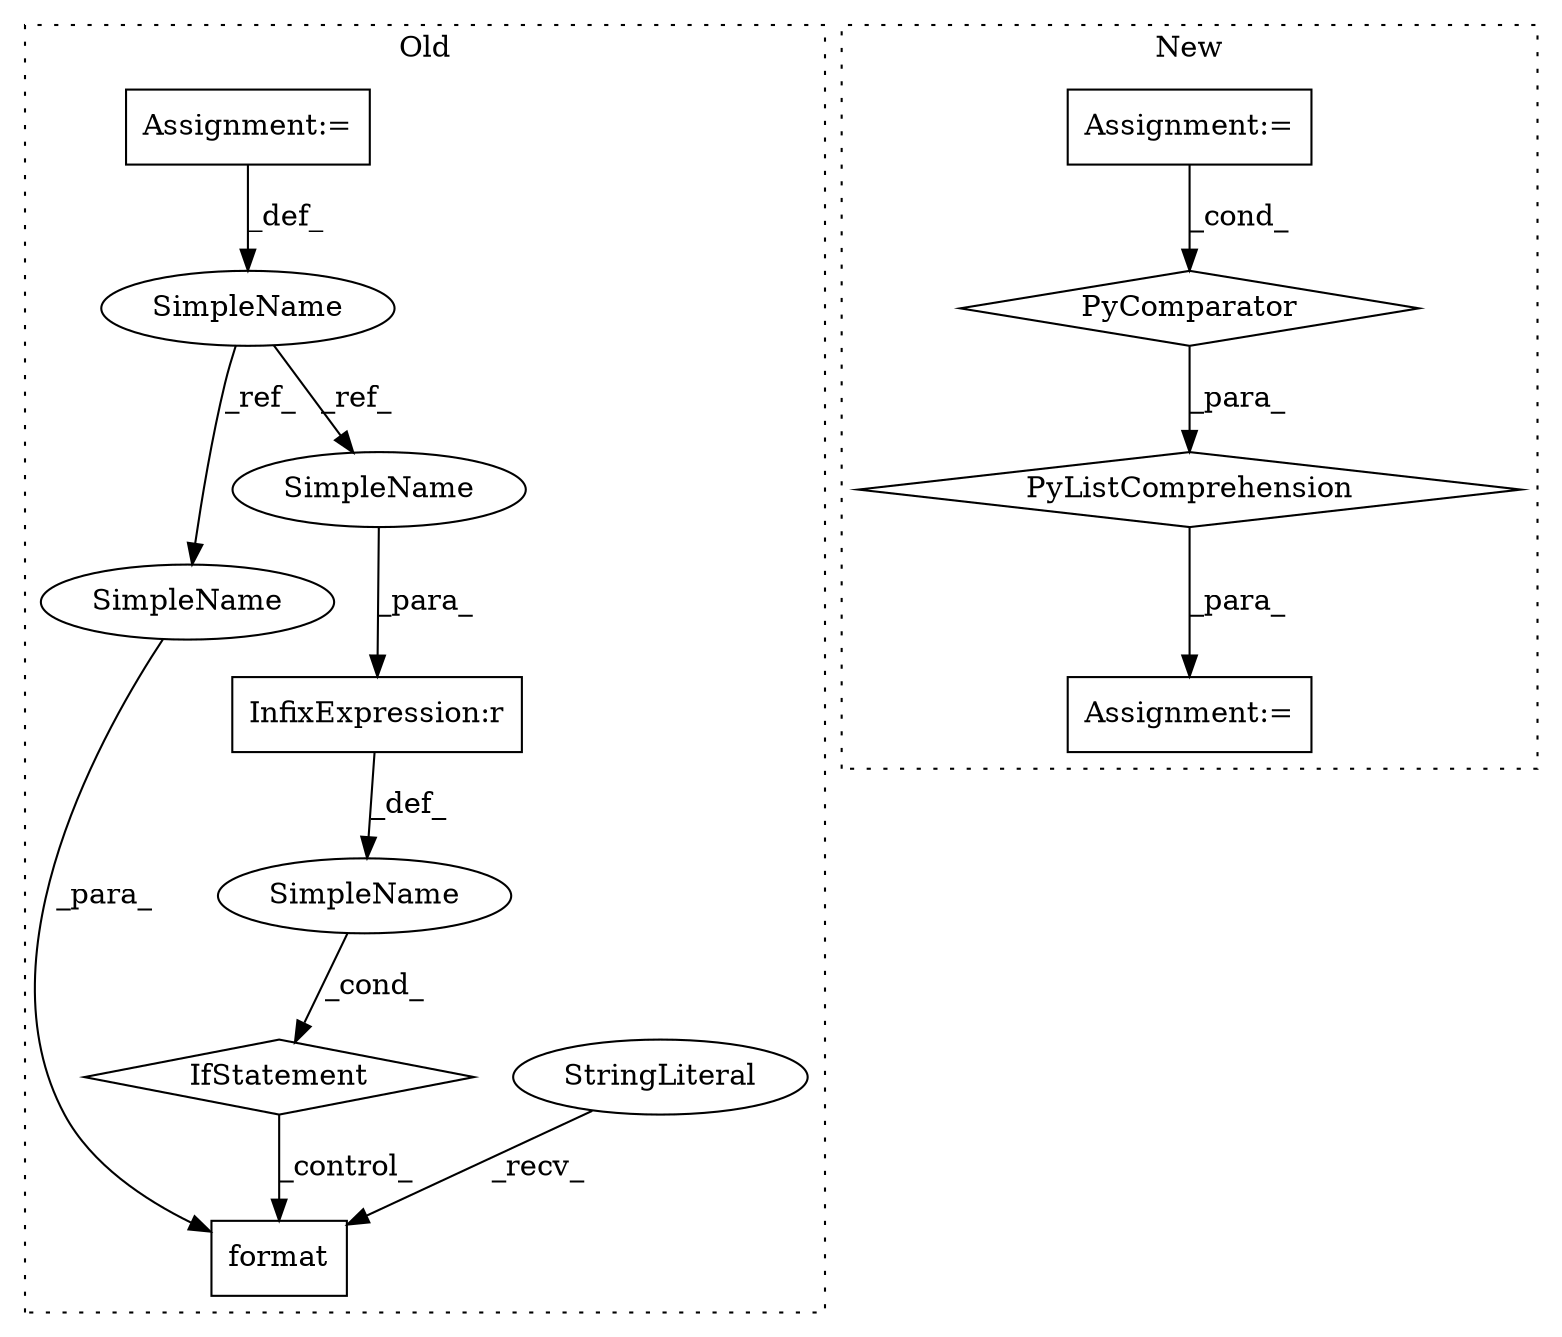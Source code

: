 digraph G {
subgraph cluster0 {
1 [label="format" a="32" s="22221,22252" l="7,1" shape="box"];
4 [label="StringLiteral" a="45" s="22209" l="11" shape="ellipse"];
7 [label="IfStatement" a="25" s="22206" l="3" shape="diamond"];
8 [label="SimpleName" a="42" s="" l="" shape="ellipse"];
9 [label="InfixExpression:r" a="27" s="22201" l="3" shape="box"];
10 [label="Assignment:=" a="7" s="22044" l="1" shape="box"];
11 [label="SimpleName" a="42" s="22041" l="3" shape="ellipse"];
12 [label="SimpleName" a="42" s="22228" l="3" shape="ellipse"];
13 [label="SimpleName" a="42" s="22198" l="3" shape="ellipse"];
label = "Old";
style="dotted";
}
subgraph cluster1 {
2 [label="PyComparator" a="113" s="22350" l="21" shape="diamond"];
3 [label="Assignment:=" a="7" s="22350" l="21" shape="box"];
5 [label="PyListComprehension" a="109" s="22260" l="119" shape="diamond"];
6 [label="Assignment:=" a="7" s="22239" l="1" shape="box"];
label = "New";
style="dotted";
}
2 -> 5 [label="_para_"];
3 -> 2 [label="_cond_"];
4 -> 1 [label="_recv_"];
5 -> 6 [label="_para_"];
7 -> 1 [label="_control_"];
8 -> 7 [label="_cond_"];
9 -> 8 [label="_def_"];
10 -> 11 [label="_def_"];
11 -> 12 [label="_ref_"];
11 -> 13 [label="_ref_"];
12 -> 1 [label="_para_"];
13 -> 9 [label="_para_"];
}